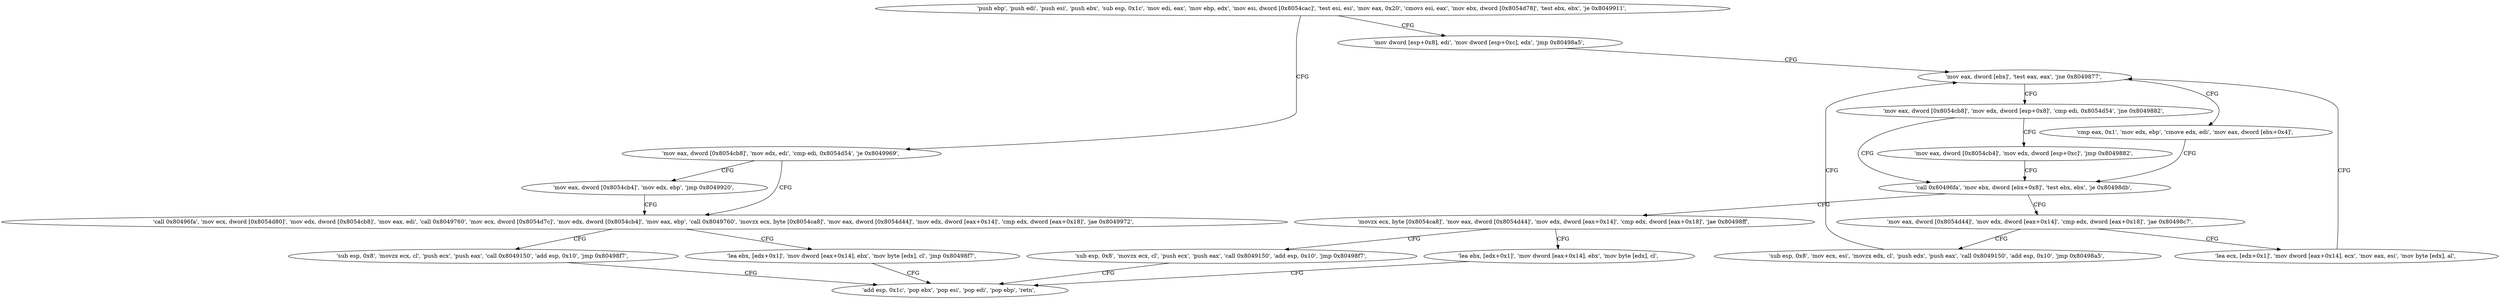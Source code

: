 digraph "func" {
"134518852" [label = "'push ebp', 'push edi', 'push esi', 'push ebx', 'sub esp, 0x1c', 'mov edi, eax', 'mov ebp, edx', 'mov esi, dword [0x8054cac]', 'test esi, esi', 'mov eax, 0x20', 'cmovs esi, eax', 'mov ebx, dword [0x8054d78]', 'test ebx, ebx', 'je 0x8049911', " ]
"134519057" [label = "'mov eax, dword [0x8054cb8]', 'mov edx, edi', 'cmp edi, 0x8054d54', 'je 0x8049969', " ]
"134518893" [label = "'mov dword [esp+0x8], edi', 'mov dword [esp+0xc], edx', 'jmp 0x80498a5', " ]
"134519145" [label = "'mov eax, dword [0x8054cb4]', 'mov edx, ebp', 'jmp 0x8049920', " ]
"134519072" [label = "'call 0x80496fa', 'mov ecx, dword [0x8054d80]', 'mov edx, dword [0x8054cb8]', 'mov eax, edi', 'call 0x8049760', 'mov ecx, dword [0x8054d7c]', 'mov edx, dword [0x8054cb4]', 'mov eax, ebp', 'call 0x8049760', 'movzx ecx, byte [0x8054ca8]', 'mov eax, dword [0x8054d44]', 'mov edx, dword [eax+0x14]', 'cmp edx, dword [eax+0x18]', 'jae 0x8049972', " ]
"134518949" [label = "'mov eax, dword [ebx]', 'test eax, eax', 'jne 0x8049877', " ]
"134519154" [label = "'sub esp, 0x8', 'movzx ecx, cl', 'push ecx', 'push eax', 'call 0x8049150', 'add esp, 0x10', 'jmp 0x80498f7', " ]
"134519135" [label = "'lea ebx, [edx+0x1]', 'mov dword [eax+0x14], ebx', 'mov byte [edx], cl', 'jmp 0x80498f7', " ]
"134518903" [label = "'cmp eax, 0x1', 'mov edx, ebp', 'cmove edx, edi', 'mov eax, dword [ebx+0x4]', " ]
"134518955" [label = "'mov eax, dword [0x8054cb8]', 'mov edx, dword [esp+0x8]', 'cmp edi, 0x8054d54', 'jne 0x8049882', " ]
"134519031" [label = "'add esp, 0x1c', 'pop ebx', 'pop esi', 'pop edi', 'pop ebp', 'retn', " ]
"134518914" [label = "'call 0x80496fa', 'mov ebx, dword [ebx+0x8]', 'test ebx, ebx', 'je 0x80498db', " ]
"134518972" [label = "'mov eax, dword [0x8054cb4]', 'mov edx, dword [esp+0xc]', 'jmp 0x8049882', " ]
"134519003" [label = "'movzx ecx, byte [0x8054ca8]', 'mov eax, dword [0x8054d44]', 'mov edx, dword [eax+0x14]', 'cmp edx, dword [eax+0x18]', 'jae 0x80498ff', " ]
"134519039" [label = "'sub esp, 0x8', 'movzx ecx, cl', 'push ecx', 'push eax', 'call 0x8049150', 'add esp, 0x10', 'jmp 0x80498f7', " ]
"134519023" [label = "'lea ebx, [edx+0x1]', 'mov dword [eax+0x14], ebx', 'mov byte [edx], cl', " ]
"134518926" [label = "'mov eax, dword [0x8054d44]', 'mov edx, dword [eax+0x14]', 'cmp edx, dword [eax+0x18]', 'jae 0x80498c7', " ]
"134518983" [label = "'sub esp, 0x8', 'mov ecx, esi', 'movzx edx, cl', 'push edx', 'push eax', 'call 0x8049150', 'add esp, 0x10', 'jmp 0x80498a5', " ]
"134518939" [label = "'lea ecx, [edx+0x1]', 'mov dword [eax+0x14], ecx', 'mov eax, esi', 'mov byte [edx], al', " ]
"134518852" -> "134519057" [ label = "CFG" ]
"134518852" -> "134518893" [ label = "CFG" ]
"134519057" -> "134519145" [ label = "CFG" ]
"134519057" -> "134519072" [ label = "CFG" ]
"134518893" -> "134518949" [ label = "CFG" ]
"134519145" -> "134519072" [ label = "CFG" ]
"134519072" -> "134519154" [ label = "CFG" ]
"134519072" -> "134519135" [ label = "CFG" ]
"134518949" -> "134518903" [ label = "CFG" ]
"134518949" -> "134518955" [ label = "CFG" ]
"134519154" -> "134519031" [ label = "CFG" ]
"134519135" -> "134519031" [ label = "CFG" ]
"134518903" -> "134518914" [ label = "CFG" ]
"134518955" -> "134518914" [ label = "CFG" ]
"134518955" -> "134518972" [ label = "CFG" ]
"134518914" -> "134519003" [ label = "CFG" ]
"134518914" -> "134518926" [ label = "CFG" ]
"134518972" -> "134518914" [ label = "CFG" ]
"134519003" -> "134519039" [ label = "CFG" ]
"134519003" -> "134519023" [ label = "CFG" ]
"134519039" -> "134519031" [ label = "CFG" ]
"134519023" -> "134519031" [ label = "CFG" ]
"134518926" -> "134518983" [ label = "CFG" ]
"134518926" -> "134518939" [ label = "CFG" ]
"134518983" -> "134518949" [ label = "CFG" ]
"134518939" -> "134518949" [ label = "CFG" ]
}
